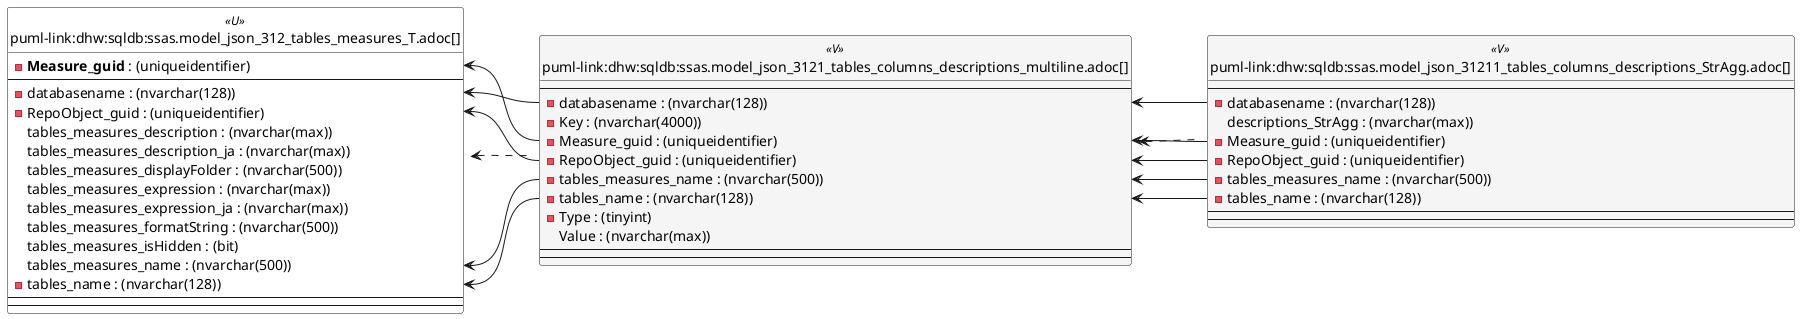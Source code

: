 @startuml
left to right direction
'top to bottom direction
hide circle
'avoide "." issues:
set namespaceSeparator none


skinparam class {
  BackgroundColor White
  BackgroundColor<<FN>> Yellow
  BackgroundColor<<FS>> Yellow
  BackgroundColor<<FT>> LightGray
  BackgroundColor<<IF>> Yellow
  BackgroundColor<<IS>> Yellow
  BackgroundColor<<P>> Aqua
  BackgroundColor<<PC>> Aqua
  BackgroundColor<<SN>> Yellow
  BackgroundColor<<SO>> SlateBlue
  BackgroundColor<<TF>> LightGray
  BackgroundColor<<TR>> Tomato
  BackgroundColor<<U>> White
  BackgroundColor<<V>> WhiteSmoke
  BackgroundColor<<X>> Aqua
  BackgroundColor<<external>> AliceBlue
}


entity "puml-link:dhw:sqldb:ssas.model_json_312_tables_measures_T.adoc[]" as ssas.model_json_312_tables_measures_T << U >> {
  - **Measure_guid** : (uniqueidentifier)
  --
  - databasename : (nvarchar(128))
  - RepoObject_guid : (uniqueidentifier)
  tables_measures_description : (nvarchar(max))
  tables_measures_description_ja : (nvarchar(max))
  tables_measures_displayFolder : (nvarchar(500))
  tables_measures_expression : (nvarchar(max))
  tables_measures_expression_ja : (nvarchar(max))
  tables_measures_formatString : (nvarchar(500))
  tables_measures_isHidden : (bit)
  tables_measures_name : (nvarchar(500))
  - tables_name : (nvarchar(128))
  --
  --
}

entity "puml-link:dhw:sqldb:ssas.model_json_3121_tables_columns_descriptions_multiline.adoc[]" as ssas.model_json_3121_tables_columns_descriptions_multiline << V >> {
  --
  - databasename : (nvarchar(128))
  - Key : (nvarchar(4000))
  - Measure_guid : (uniqueidentifier)
  - RepoObject_guid : (uniqueidentifier)
  - tables_measures_name : (nvarchar(500))
  - tables_name : (nvarchar(128))
  - Type : (tinyint)
  Value : (nvarchar(max))
  --
  --
}

entity "puml-link:dhw:sqldb:ssas.model_json_31211_tables_columns_descriptions_StrAgg.adoc[]" as ssas.model_json_31211_tables_columns_descriptions_StrAgg << V >> {
  --
  - databasename : (nvarchar(128))
  descriptions_StrAgg : (nvarchar(max))
  - Measure_guid : (uniqueidentifier)
  - RepoObject_guid : (uniqueidentifier)
  - tables_measures_name : (nvarchar(500))
  - tables_name : (nvarchar(128))
  --
  --
}

ssas.model_json_312_tables_measures_T <.. ssas.model_json_3121_tables_columns_descriptions_multiline
ssas.model_json_3121_tables_columns_descriptions_multiline <.. ssas.model_json_31211_tables_columns_descriptions_StrAgg
"ssas.model_json_312_tables_measures_T::databasename" <-- "ssas.model_json_3121_tables_columns_descriptions_multiline::databasename"
"ssas.model_json_312_tables_measures_T::Measure_guid" <-- "ssas.model_json_3121_tables_columns_descriptions_multiline::Measure_guid"
"ssas.model_json_312_tables_measures_T::RepoObject_guid" <-- "ssas.model_json_3121_tables_columns_descriptions_multiline::RepoObject_guid"
"ssas.model_json_312_tables_measures_T::tables_measures_name" <-- "ssas.model_json_3121_tables_columns_descriptions_multiline::tables_measures_name"
"ssas.model_json_312_tables_measures_T::tables_name" <-- "ssas.model_json_3121_tables_columns_descriptions_multiline::tables_name"
"ssas.model_json_3121_tables_columns_descriptions_multiline::databasename" <-- "ssas.model_json_31211_tables_columns_descriptions_StrAgg::databasename"
"ssas.model_json_3121_tables_columns_descriptions_multiline::Measure_guid" <-- "ssas.model_json_31211_tables_columns_descriptions_StrAgg::Measure_guid"
"ssas.model_json_3121_tables_columns_descriptions_multiline::RepoObject_guid" <-- "ssas.model_json_31211_tables_columns_descriptions_StrAgg::RepoObject_guid"
"ssas.model_json_3121_tables_columns_descriptions_multiline::tables_measures_name" <-- "ssas.model_json_31211_tables_columns_descriptions_StrAgg::tables_measures_name"
"ssas.model_json_3121_tables_columns_descriptions_multiline::tables_name" <-- "ssas.model_json_31211_tables_columns_descriptions_StrAgg::tables_name"
@enduml

